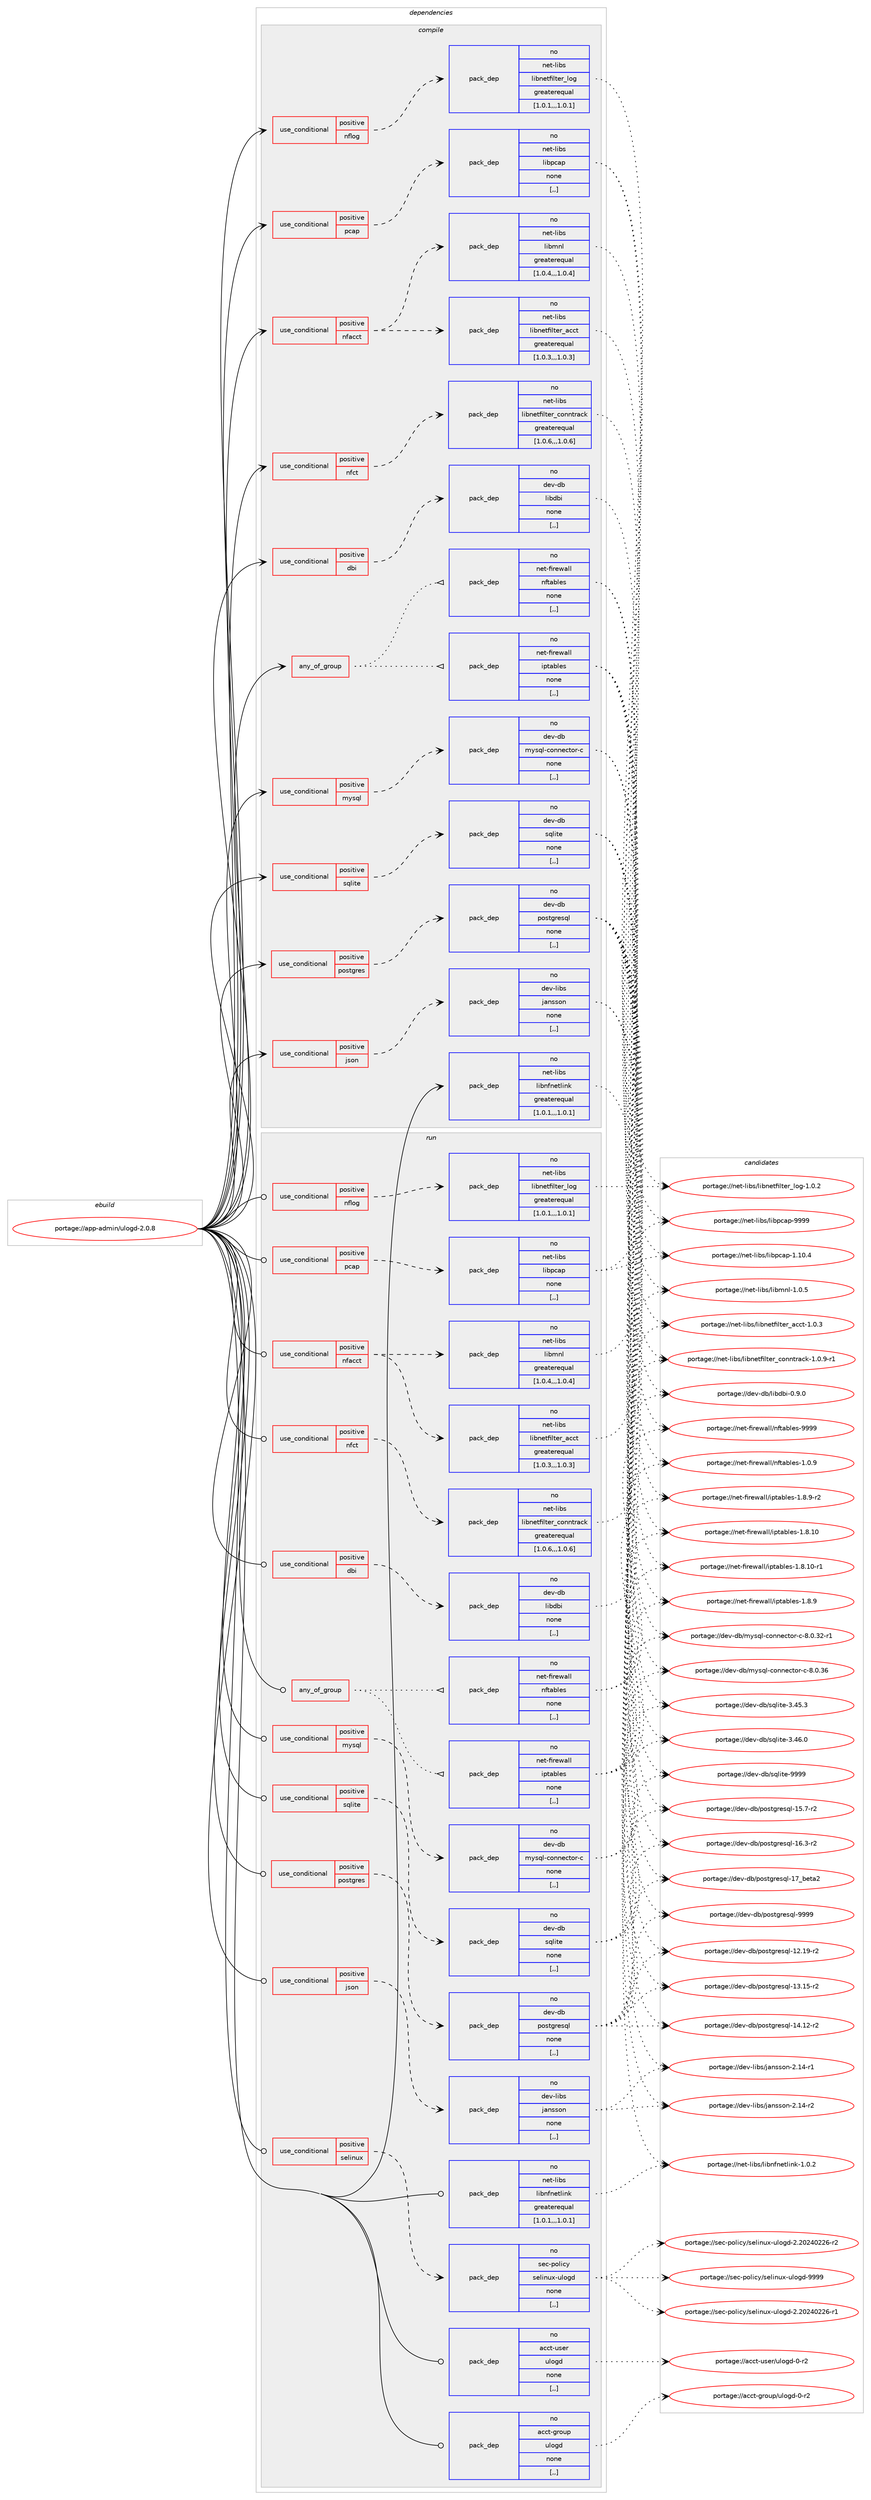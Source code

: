 digraph prolog {

# *************
# Graph options
# *************

newrank=true;
concentrate=true;
compound=true;
graph [rankdir=LR,fontname=Helvetica,fontsize=10,ranksep=1.5];#, ranksep=2.5, nodesep=0.2];
edge  [arrowhead=vee];
node  [fontname=Helvetica,fontsize=10];

# **********
# The ebuild
# **********

subgraph cluster_leftcol {
color=gray;
label=<<i>ebuild</i>>;
id [label="portage://app-admin/ulogd-2.0.8", color=red, width=4, href="../app-admin/ulogd-2.0.8.svg"];
}

# ****************
# The dependencies
# ****************

subgraph cluster_midcol {
color=gray;
label=<<i>dependencies</i>>;
subgraph cluster_compile {
fillcolor="#eeeeee";
style=filled;
label=<<i>compile</i>>;
subgraph any24 {
dependency5453 [label=<<TABLE BORDER="0" CELLBORDER="1" CELLSPACING="0" CELLPADDING="4"><TR><TD CELLPADDING="10">any_of_group</TD></TR></TABLE>>, shape=none, color=red];subgraph pack4029 {
dependency5454 [label=<<TABLE BORDER="0" CELLBORDER="1" CELLSPACING="0" CELLPADDING="4" WIDTH="220"><TR><TD ROWSPAN="6" CELLPADDING="30">pack_dep</TD></TR><TR><TD WIDTH="110">no</TD></TR><TR><TD>net-firewall</TD></TR><TR><TD>iptables</TD></TR><TR><TD>none</TD></TR><TR><TD>[,,]</TD></TR></TABLE>>, shape=none, color=blue];
}
dependency5453:e -> dependency5454:w [weight=20,style="dotted",arrowhead="oinv"];
subgraph pack4030 {
dependency5455 [label=<<TABLE BORDER="0" CELLBORDER="1" CELLSPACING="0" CELLPADDING="4" WIDTH="220"><TR><TD ROWSPAN="6" CELLPADDING="30">pack_dep</TD></TR><TR><TD WIDTH="110">no</TD></TR><TR><TD>net-firewall</TD></TR><TR><TD>nftables</TD></TR><TR><TD>none</TD></TR><TR><TD>[,,]</TD></TR></TABLE>>, shape=none, color=blue];
}
dependency5453:e -> dependency5455:w [weight=20,style="dotted",arrowhead="oinv"];
}
id:e -> dependency5453:w [weight=20,style="solid",arrowhead="vee"];
subgraph cond1402 {
dependency5456 [label=<<TABLE BORDER="0" CELLBORDER="1" CELLSPACING="0" CELLPADDING="4"><TR><TD ROWSPAN="3" CELLPADDING="10">use_conditional</TD></TR><TR><TD>positive</TD></TR><TR><TD>dbi</TD></TR></TABLE>>, shape=none, color=red];
subgraph pack4031 {
dependency5457 [label=<<TABLE BORDER="0" CELLBORDER="1" CELLSPACING="0" CELLPADDING="4" WIDTH="220"><TR><TD ROWSPAN="6" CELLPADDING="30">pack_dep</TD></TR><TR><TD WIDTH="110">no</TD></TR><TR><TD>dev-db</TD></TR><TR><TD>libdbi</TD></TR><TR><TD>none</TD></TR><TR><TD>[,,]</TD></TR></TABLE>>, shape=none, color=blue];
}
dependency5456:e -> dependency5457:w [weight=20,style="dashed",arrowhead="vee"];
}
id:e -> dependency5456:w [weight=20,style="solid",arrowhead="vee"];
subgraph cond1403 {
dependency5458 [label=<<TABLE BORDER="0" CELLBORDER="1" CELLSPACING="0" CELLPADDING="4"><TR><TD ROWSPAN="3" CELLPADDING="10">use_conditional</TD></TR><TR><TD>positive</TD></TR><TR><TD>json</TD></TR></TABLE>>, shape=none, color=red];
subgraph pack4032 {
dependency5459 [label=<<TABLE BORDER="0" CELLBORDER="1" CELLSPACING="0" CELLPADDING="4" WIDTH="220"><TR><TD ROWSPAN="6" CELLPADDING="30">pack_dep</TD></TR><TR><TD WIDTH="110">no</TD></TR><TR><TD>dev-libs</TD></TR><TR><TD>jansson</TD></TR><TR><TD>none</TD></TR><TR><TD>[,,]</TD></TR></TABLE>>, shape=none, color=blue];
}
dependency5458:e -> dependency5459:w [weight=20,style="dashed",arrowhead="vee"];
}
id:e -> dependency5458:w [weight=20,style="solid",arrowhead="vee"];
subgraph cond1404 {
dependency5460 [label=<<TABLE BORDER="0" CELLBORDER="1" CELLSPACING="0" CELLPADDING="4"><TR><TD ROWSPAN="3" CELLPADDING="10">use_conditional</TD></TR><TR><TD>positive</TD></TR><TR><TD>mysql</TD></TR></TABLE>>, shape=none, color=red];
subgraph pack4033 {
dependency5461 [label=<<TABLE BORDER="0" CELLBORDER="1" CELLSPACING="0" CELLPADDING="4" WIDTH="220"><TR><TD ROWSPAN="6" CELLPADDING="30">pack_dep</TD></TR><TR><TD WIDTH="110">no</TD></TR><TR><TD>dev-db</TD></TR><TR><TD>mysql-connector-c</TD></TR><TR><TD>none</TD></TR><TR><TD>[,,]</TD></TR></TABLE>>, shape=none, color=blue];
}
dependency5460:e -> dependency5461:w [weight=20,style="dashed",arrowhead="vee"];
}
id:e -> dependency5460:w [weight=20,style="solid",arrowhead="vee"];
subgraph cond1405 {
dependency5462 [label=<<TABLE BORDER="0" CELLBORDER="1" CELLSPACING="0" CELLPADDING="4"><TR><TD ROWSPAN="3" CELLPADDING="10">use_conditional</TD></TR><TR><TD>positive</TD></TR><TR><TD>nfacct</TD></TR></TABLE>>, shape=none, color=red];
subgraph pack4034 {
dependency5463 [label=<<TABLE BORDER="0" CELLBORDER="1" CELLSPACING="0" CELLPADDING="4" WIDTH="220"><TR><TD ROWSPAN="6" CELLPADDING="30">pack_dep</TD></TR><TR><TD WIDTH="110">no</TD></TR><TR><TD>net-libs</TD></TR><TR><TD>libmnl</TD></TR><TR><TD>greaterequal</TD></TR><TR><TD>[1.0.4,,,1.0.4]</TD></TR></TABLE>>, shape=none, color=blue];
}
dependency5462:e -> dependency5463:w [weight=20,style="dashed",arrowhead="vee"];
subgraph pack4035 {
dependency5464 [label=<<TABLE BORDER="0" CELLBORDER="1" CELLSPACING="0" CELLPADDING="4" WIDTH="220"><TR><TD ROWSPAN="6" CELLPADDING="30">pack_dep</TD></TR><TR><TD WIDTH="110">no</TD></TR><TR><TD>net-libs</TD></TR><TR><TD>libnetfilter_acct</TD></TR><TR><TD>greaterequal</TD></TR><TR><TD>[1.0.3,,,1.0.3]</TD></TR></TABLE>>, shape=none, color=blue];
}
dependency5462:e -> dependency5464:w [weight=20,style="dashed",arrowhead="vee"];
}
id:e -> dependency5462:w [weight=20,style="solid",arrowhead="vee"];
subgraph cond1406 {
dependency5465 [label=<<TABLE BORDER="0" CELLBORDER="1" CELLSPACING="0" CELLPADDING="4"><TR><TD ROWSPAN="3" CELLPADDING="10">use_conditional</TD></TR><TR><TD>positive</TD></TR><TR><TD>nfct</TD></TR></TABLE>>, shape=none, color=red];
subgraph pack4036 {
dependency5466 [label=<<TABLE BORDER="0" CELLBORDER="1" CELLSPACING="0" CELLPADDING="4" WIDTH="220"><TR><TD ROWSPAN="6" CELLPADDING="30">pack_dep</TD></TR><TR><TD WIDTH="110">no</TD></TR><TR><TD>net-libs</TD></TR><TR><TD>libnetfilter_conntrack</TD></TR><TR><TD>greaterequal</TD></TR><TR><TD>[1.0.6,,,1.0.6]</TD></TR></TABLE>>, shape=none, color=blue];
}
dependency5465:e -> dependency5466:w [weight=20,style="dashed",arrowhead="vee"];
}
id:e -> dependency5465:w [weight=20,style="solid",arrowhead="vee"];
subgraph cond1407 {
dependency5467 [label=<<TABLE BORDER="0" CELLBORDER="1" CELLSPACING="0" CELLPADDING="4"><TR><TD ROWSPAN="3" CELLPADDING="10">use_conditional</TD></TR><TR><TD>positive</TD></TR><TR><TD>nflog</TD></TR></TABLE>>, shape=none, color=red];
subgraph pack4037 {
dependency5468 [label=<<TABLE BORDER="0" CELLBORDER="1" CELLSPACING="0" CELLPADDING="4" WIDTH="220"><TR><TD ROWSPAN="6" CELLPADDING="30">pack_dep</TD></TR><TR><TD WIDTH="110">no</TD></TR><TR><TD>net-libs</TD></TR><TR><TD>libnetfilter_log</TD></TR><TR><TD>greaterequal</TD></TR><TR><TD>[1.0.1,,,1.0.1]</TD></TR></TABLE>>, shape=none, color=blue];
}
dependency5467:e -> dependency5468:w [weight=20,style="dashed",arrowhead="vee"];
}
id:e -> dependency5467:w [weight=20,style="solid",arrowhead="vee"];
subgraph cond1408 {
dependency5469 [label=<<TABLE BORDER="0" CELLBORDER="1" CELLSPACING="0" CELLPADDING="4"><TR><TD ROWSPAN="3" CELLPADDING="10">use_conditional</TD></TR><TR><TD>positive</TD></TR><TR><TD>pcap</TD></TR></TABLE>>, shape=none, color=red];
subgraph pack4038 {
dependency5470 [label=<<TABLE BORDER="0" CELLBORDER="1" CELLSPACING="0" CELLPADDING="4" WIDTH="220"><TR><TD ROWSPAN="6" CELLPADDING="30">pack_dep</TD></TR><TR><TD WIDTH="110">no</TD></TR><TR><TD>net-libs</TD></TR><TR><TD>libpcap</TD></TR><TR><TD>none</TD></TR><TR><TD>[,,]</TD></TR></TABLE>>, shape=none, color=blue];
}
dependency5469:e -> dependency5470:w [weight=20,style="dashed",arrowhead="vee"];
}
id:e -> dependency5469:w [weight=20,style="solid",arrowhead="vee"];
subgraph cond1409 {
dependency5471 [label=<<TABLE BORDER="0" CELLBORDER="1" CELLSPACING="0" CELLPADDING="4"><TR><TD ROWSPAN="3" CELLPADDING="10">use_conditional</TD></TR><TR><TD>positive</TD></TR><TR><TD>postgres</TD></TR></TABLE>>, shape=none, color=red];
subgraph pack4039 {
dependency5472 [label=<<TABLE BORDER="0" CELLBORDER="1" CELLSPACING="0" CELLPADDING="4" WIDTH="220"><TR><TD ROWSPAN="6" CELLPADDING="30">pack_dep</TD></TR><TR><TD WIDTH="110">no</TD></TR><TR><TD>dev-db</TD></TR><TR><TD>postgresql</TD></TR><TR><TD>none</TD></TR><TR><TD>[,,]</TD></TR></TABLE>>, shape=none, color=blue];
}
dependency5471:e -> dependency5472:w [weight=20,style="dashed",arrowhead="vee"];
}
id:e -> dependency5471:w [weight=20,style="solid",arrowhead="vee"];
subgraph cond1410 {
dependency5473 [label=<<TABLE BORDER="0" CELLBORDER="1" CELLSPACING="0" CELLPADDING="4"><TR><TD ROWSPAN="3" CELLPADDING="10">use_conditional</TD></TR><TR><TD>positive</TD></TR><TR><TD>sqlite</TD></TR></TABLE>>, shape=none, color=red];
subgraph pack4040 {
dependency5474 [label=<<TABLE BORDER="0" CELLBORDER="1" CELLSPACING="0" CELLPADDING="4" WIDTH="220"><TR><TD ROWSPAN="6" CELLPADDING="30">pack_dep</TD></TR><TR><TD WIDTH="110">no</TD></TR><TR><TD>dev-db</TD></TR><TR><TD>sqlite</TD></TR><TR><TD>none</TD></TR><TR><TD>[,,]</TD></TR></TABLE>>, shape=none, color=blue];
}
dependency5473:e -> dependency5474:w [weight=20,style="dashed",arrowhead="vee"];
}
id:e -> dependency5473:w [weight=20,style="solid",arrowhead="vee"];
subgraph pack4041 {
dependency5475 [label=<<TABLE BORDER="0" CELLBORDER="1" CELLSPACING="0" CELLPADDING="4" WIDTH="220"><TR><TD ROWSPAN="6" CELLPADDING="30">pack_dep</TD></TR><TR><TD WIDTH="110">no</TD></TR><TR><TD>net-libs</TD></TR><TR><TD>libnfnetlink</TD></TR><TR><TD>greaterequal</TD></TR><TR><TD>[1.0.1,,,1.0.1]</TD></TR></TABLE>>, shape=none, color=blue];
}
id:e -> dependency5475:w [weight=20,style="solid",arrowhead="vee"];
}
subgraph cluster_compileandrun {
fillcolor="#eeeeee";
style=filled;
label=<<i>compile and run</i>>;
}
subgraph cluster_run {
fillcolor="#eeeeee";
style=filled;
label=<<i>run</i>>;
subgraph any25 {
dependency5476 [label=<<TABLE BORDER="0" CELLBORDER="1" CELLSPACING="0" CELLPADDING="4"><TR><TD CELLPADDING="10">any_of_group</TD></TR></TABLE>>, shape=none, color=red];subgraph pack4042 {
dependency5477 [label=<<TABLE BORDER="0" CELLBORDER="1" CELLSPACING="0" CELLPADDING="4" WIDTH="220"><TR><TD ROWSPAN="6" CELLPADDING="30">pack_dep</TD></TR><TR><TD WIDTH="110">no</TD></TR><TR><TD>net-firewall</TD></TR><TR><TD>iptables</TD></TR><TR><TD>none</TD></TR><TR><TD>[,,]</TD></TR></TABLE>>, shape=none, color=blue];
}
dependency5476:e -> dependency5477:w [weight=20,style="dotted",arrowhead="oinv"];
subgraph pack4043 {
dependency5478 [label=<<TABLE BORDER="0" CELLBORDER="1" CELLSPACING="0" CELLPADDING="4" WIDTH="220"><TR><TD ROWSPAN="6" CELLPADDING="30">pack_dep</TD></TR><TR><TD WIDTH="110">no</TD></TR><TR><TD>net-firewall</TD></TR><TR><TD>nftables</TD></TR><TR><TD>none</TD></TR><TR><TD>[,,]</TD></TR></TABLE>>, shape=none, color=blue];
}
dependency5476:e -> dependency5478:w [weight=20,style="dotted",arrowhead="oinv"];
}
id:e -> dependency5476:w [weight=20,style="solid",arrowhead="odot"];
subgraph cond1411 {
dependency5479 [label=<<TABLE BORDER="0" CELLBORDER="1" CELLSPACING="0" CELLPADDING="4"><TR><TD ROWSPAN="3" CELLPADDING="10">use_conditional</TD></TR><TR><TD>positive</TD></TR><TR><TD>dbi</TD></TR></TABLE>>, shape=none, color=red];
subgraph pack4044 {
dependency5480 [label=<<TABLE BORDER="0" CELLBORDER="1" CELLSPACING="0" CELLPADDING="4" WIDTH="220"><TR><TD ROWSPAN="6" CELLPADDING="30">pack_dep</TD></TR><TR><TD WIDTH="110">no</TD></TR><TR><TD>dev-db</TD></TR><TR><TD>libdbi</TD></TR><TR><TD>none</TD></TR><TR><TD>[,,]</TD></TR></TABLE>>, shape=none, color=blue];
}
dependency5479:e -> dependency5480:w [weight=20,style="dashed",arrowhead="vee"];
}
id:e -> dependency5479:w [weight=20,style="solid",arrowhead="odot"];
subgraph cond1412 {
dependency5481 [label=<<TABLE BORDER="0" CELLBORDER="1" CELLSPACING="0" CELLPADDING="4"><TR><TD ROWSPAN="3" CELLPADDING="10">use_conditional</TD></TR><TR><TD>positive</TD></TR><TR><TD>json</TD></TR></TABLE>>, shape=none, color=red];
subgraph pack4045 {
dependency5482 [label=<<TABLE BORDER="0" CELLBORDER="1" CELLSPACING="0" CELLPADDING="4" WIDTH="220"><TR><TD ROWSPAN="6" CELLPADDING="30">pack_dep</TD></TR><TR><TD WIDTH="110">no</TD></TR><TR><TD>dev-libs</TD></TR><TR><TD>jansson</TD></TR><TR><TD>none</TD></TR><TR><TD>[,,]</TD></TR></TABLE>>, shape=none, color=blue];
}
dependency5481:e -> dependency5482:w [weight=20,style="dashed",arrowhead="vee"];
}
id:e -> dependency5481:w [weight=20,style="solid",arrowhead="odot"];
subgraph cond1413 {
dependency5483 [label=<<TABLE BORDER="0" CELLBORDER="1" CELLSPACING="0" CELLPADDING="4"><TR><TD ROWSPAN="3" CELLPADDING="10">use_conditional</TD></TR><TR><TD>positive</TD></TR><TR><TD>mysql</TD></TR></TABLE>>, shape=none, color=red];
subgraph pack4046 {
dependency5484 [label=<<TABLE BORDER="0" CELLBORDER="1" CELLSPACING="0" CELLPADDING="4" WIDTH="220"><TR><TD ROWSPAN="6" CELLPADDING="30">pack_dep</TD></TR><TR><TD WIDTH="110">no</TD></TR><TR><TD>dev-db</TD></TR><TR><TD>mysql-connector-c</TD></TR><TR><TD>none</TD></TR><TR><TD>[,,]</TD></TR></TABLE>>, shape=none, color=blue];
}
dependency5483:e -> dependency5484:w [weight=20,style="dashed",arrowhead="vee"];
}
id:e -> dependency5483:w [weight=20,style="solid",arrowhead="odot"];
subgraph cond1414 {
dependency5485 [label=<<TABLE BORDER="0" CELLBORDER="1" CELLSPACING="0" CELLPADDING="4"><TR><TD ROWSPAN="3" CELLPADDING="10">use_conditional</TD></TR><TR><TD>positive</TD></TR><TR><TD>nfacct</TD></TR></TABLE>>, shape=none, color=red];
subgraph pack4047 {
dependency5486 [label=<<TABLE BORDER="0" CELLBORDER="1" CELLSPACING="0" CELLPADDING="4" WIDTH="220"><TR><TD ROWSPAN="6" CELLPADDING="30">pack_dep</TD></TR><TR><TD WIDTH="110">no</TD></TR><TR><TD>net-libs</TD></TR><TR><TD>libmnl</TD></TR><TR><TD>greaterequal</TD></TR><TR><TD>[1.0.4,,,1.0.4]</TD></TR></TABLE>>, shape=none, color=blue];
}
dependency5485:e -> dependency5486:w [weight=20,style="dashed",arrowhead="vee"];
subgraph pack4048 {
dependency5487 [label=<<TABLE BORDER="0" CELLBORDER="1" CELLSPACING="0" CELLPADDING="4" WIDTH="220"><TR><TD ROWSPAN="6" CELLPADDING="30">pack_dep</TD></TR><TR><TD WIDTH="110">no</TD></TR><TR><TD>net-libs</TD></TR><TR><TD>libnetfilter_acct</TD></TR><TR><TD>greaterequal</TD></TR><TR><TD>[1.0.3,,,1.0.3]</TD></TR></TABLE>>, shape=none, color=blue];
}
dependency5485:e -> dependency5487:w [weight=20,style="dashed",arrowhead="vee"];
}
id:e -> dependency5485:w [weight=20,style="solid",arrowhead="odot"];
subgraph cond1415 {
dependency5488 [label=<<TABLE BORDER="0" CELLBORDER="1" CELLSPACING="0" CELLPADDING="4"><TR><TD ROWSPAN="3" CELLPADDING="10">use_conditional</TD></TR><TR><TD>positive</TD></TR><TR><TD>nfct</TD></TR></TABLE>>, shape=none, color=red];
subgraph pack4049 {
dependency5489 [label=<<TABLE BORDER="0" CELLBORDER="1" CELLSPACING="0" CELLPADDING="4" WIDTH="220"><TR><TD ROWSPAN="6" CELLPADDING="30">pack_dep</TD></TR><TR><TD WIDTH="110">no</TD></TR><TR><TD>net-libs</TD></TR><TR><TD>libnetfilter_conntrack</TD></TR><TR><TD>greaterequal</TD></TR><TR><TD>[1.0.6,,,1.0.6]</TD></TR></TABLE>>, shape=none, color=blue];
}
dependency5488:e -> dependency5489:w [weight=20,style="dashed",arrowhead="vee"];
}
id:e -> dependency5488:w [weight=20,style="solid",arrowhead="odot"];
subgraph cond1416 {
dependency5490 [label=<<TABLE BORDER="0" CELLBORDER="1" CELLSPACING="0" CELLPADDING="4"><TR><TD ROWSPAN="3" CELLPADDING="10">use_conditional</TD></TR><TR><TD>positive</TD></TR><TR><TD>nflog</TD></TR></TABLE>>, shape=none, color=red];
subgraph pack4050 {
dependency5491 [label=<<TABLE BORDER="0" CELLBORDER="1" CELLSPACING="0" CELLPADDING="4" WIDTH="220"><TR><TD ROWSPAN="6" CELLPADDING="30">pack_dep</TD></TR><TR><TD WIDTH="110">no</TD></TR><TR><TD>net-libs</TD></TR><TR><TD>libnetfilter_log</TD></TR><TR><TD>greaterequal</TD></TR><TR><TD>[1.0.1,,,1.0.1]</TD></TR></TABLE>>, shape=none, color=blue];
}
dependency5490:e -> dependency5491:w [weight=20,style="dashed",arrowhead="vee"];
}
id:e -> dependency5490:w [weight=20,style="solid",arrowhead="odot"];
subgraph cond1417 {
dependency5492 [label=<<TABLE BORDER="0" CELLBORDER="1" CELLSPACING="0" CELLPADDING="4"><TR><TD ROWSPAN="3" CELLPADDING="10">use_conditional</TD></TR><TR><TD>positive</TD></TR><TR><TD>pcap</TD></TR></TABLE>>, shape=none, color=red];
subgraph pack4051 {
dependency5493 [label=<<TABLE BORDER="0" CELLBORDER="1" CELLSPACING="0" CELLPADDING="4" WIDTH="220"><TR><TD ROWSPAN="6" CELLPADDING="30">pack_dep</TD></TR><TR><TD WIDTH="110">no</TD></TR><TR><TD>net-libs</TD></TR><TR><TD>libpcap</TD></TR><TR><TD>none</TD></TR><TR><TD>[,,]</TD></TR></TABLE>>, shape=none, color=blue];
}
dependency5492:e -> dependency5493:w [weight=20,style="dashed",arrowhead="vee"];
}
id:e -> dependency5492:w [weight=20,style="solid",arrowhead="odot"];
subgraph cond1418 {
dependency5494 [label=<<TABLE BORDER="0" CELLBORDER="1" CELLSPACING="0" CELLPADDING="4"><TR><TD ROWSPAN="3" CELLPADDING="10">use_conditional</TD></TR><TR><TD>positive</TD></TR><TR><TD>postgres</TD></TR></TABLE>>, shape=none, color=red];
subgraph pack4052 {
dependency5495 [label=<<TABLE BORDER="0" CELLBORDER="1" CELLSPACING="0" CELLPADDING="4" WIDTH="220"><TR><TD ROWSPAN="6" CELLPADDING="30">pack_dep</TD></TR><TR><TD WIDTH="110">no</TD></TR><TR><TD>dev-db</TD></TR><TR><TD>postgresql</TD></TR><TR><TD>none</TD></TR><TR><TD>[,,]</TD></TR></TABLE>>, shape=none, color=blue];
}
dependency5494:e -> dependency5495:w [weight=20,style="dashed",arrowhead="vee"];
}
id:e -> dependency5494:w [weight=20,style="solid",arrowhead="odot"];
subgraph cond1419 {
dependency5496 [label=<<TABLE BORDER="0" CELLBORDER="1" CELLSPACING="0" CELLPADDING="4"><TR><TD ROWSPAN="3" CELLPADDING="10">use_conditional</TD></TR><TR><TD>positive</TD></TR><TR><TD>selinux</TD></TR></TABLE>>, shape=none, color=red];
subgraph pack4053 {
dependency5497 [label=<<TABLE BORDER="0" CELLBORDER="1" CELLSPACING="0" CELLPADDING="4" WIDTH="220"><TR><TD ROWSPAN="6" CELLPADDING="30">pack_dep</TD></TR><TR><TD WIDTH="110">no</TD></TR><TR><TD>sec-policy</TD></TR><TR><TD>selinux-ulogd</TD></TR><TR><TD>none</TD></TR><TR><TD>[,,]</TD></TR></TABLE>>, shape=none, color=blue];
}
dependency5496:e -> dependency5497:w [weight=20,style="dashed",arrowhead="vee"];
}
id:e -> dependency5496:w [weight=20,style="solid",arrowhead="odot"];
subgraph cond1420 {
dependency5498 [label=<<TABLE BORDER="0" CELLBORDER="1" CELLSPACING="0" CELLPADDING="4"><TR><TD ROWSPAN="3" CELLPADDING="10">use_conditional</TD></TR><TR><TD>positive</TD></TR><TR><TD>sqlite</TD></TR></TABLE>>, shape=none, color=red];
subgraph pack4054 {
dependency5499 [label=<<TABLE BORDER="0" CELLBORDER="1" CELLSPACING="0" CELLPADDING="4" WIDTH="220"><TR><TD ROWSPAN="6" CELLPADDING="30">pack_dep</TD></TR><TR><TD WIDTH="110">no</TD></TR><TR><TD>dev-db</TD></TR><TR><TD>sqlite</TD></TR><TR><TD>none</TD></TR><TR><TD>[,,]</TD></TR></TABLE>>, shape=none, color=blue];
}
dependency5498:e -> dependency5499:w [weight=20,style="dashed",arrowhead="vee"];
}
id:e -> dependency5498:w [weight=20,style="solid",arrowhead="odot"];
subgraph pack4055 {
dependency5500 [label=<<TABLE BORDER="0" CELLBORDER="1" CELLSPACING="0" CELLPADDING="4" WIDTH="220"><TR><TD ROWSPAN="6" CELLPADDING="30">pack_dep</TD></TR><TR><TD WIDTH="110">no</TD></TR><TR><TD>acct-group</TD></TR><TR><TD>ulogd</TD></TR><TR><TD>none</TD></TR><TR><TD>[,,]</TD></TR></TABLE>>, shape=none, color=blue];
}
id:e -> dependency5500:w [weight=20,style="solid",arrowhead="odot"];
subgraph pack4056 {
dependency5501 [label=<<TABLE BORDER="0" CELLBORDER="1" CELLSPACING="0" CELLPADDING="4" WIDTH="220"><TR><TD ROWSPAN="6" CELLPADDING="30">pack_dep</TD></TR><TR><TD WIDTH="110">no</TD></TR><TR><TD>acct-user</TD></TR><TR><TD>ulogd</TD></TR><TR><TD>none</TD></TR><TR><TD>[,,]</TD></TR></TABLE>>, shape=none, color=blue];
}
id:e -> dependency5501:w [weight=20,style="solid",arrowhead="odot"];
subgraph pack4057 {
dependency5502 [label=<<TABLE BORDER="0" CELLBORDER="1" CELLSPACING="0" CELLPADDING="4" WIDTH="220"><TR><TD ROWSPAN="6" CELLPADDING="30">pack_dep</TD></TR><TR><TD WIDTH="110">no</TD></TR><TR><TD>net-libs</TD></TR><TR><TD>libnfnetlink</TD></TR><TR><TD>greaterequal</TD></TR><TR><TD>[1.0.1,,,1.0.1]</TD></TR></TABLE>>, shape=none, color=blue];
}
id:e -> dependency5502:w [weight=20,style="solid",arrowhead="odot"];
}
}

# **************
# The candidates
# **************

subgraph cluster_choices {
rank=same;
color=gray;
label=<<i>candidates</i>>;

subgraph choice4029 {
color=black;
nodesep=1;
choice110101116451021051141011199710810847105112116979810810111545494656464948 [label="portage://net-firewall/iptables-1.8.10", color=red, width=4,href="../net-firewall/iptables-1.8.10.svg"];
choice1101011164510210511410111997108108471051121169798108101115454946564649484511449 [label="portage://net-firewall/iptables-1.8.10-r1", color=red, width=4,href="../net-firewall/iptables-1.8.10-r1.svg"];
choice1101011164510210511410111997108108471051121169798108101115454946564657 [label="portage://net-firewall/iptables-1.8.9", color=red, width=4,href="../net-firewall/iptables-1.8.9.svg"];
choice11010111645102105114101119971081084710511211697981081011154549465646574511450 [label="portage://net-firewall/iptables-1.8.9-r2", color=red, width=4,href="../net-firewall/iptables-1.8.9-r2.svg"];
dependency5454:e -> choice110101116451021051141011199710810847105112116979810810111545494656464948:w [style=dotted,weight="100"];
dependency5454:e -> choice1101011164510210511410111997108108471051121169798108101115454946564649484511449:w [style=dotted,weight="100"];
dependency5454:e -> choice1101011164510210511410111997108108471051121169798108101115454946564657:w [style=dotted,weight="100"];
dependency5454:e -> choice11010111645102105114101119971081084710511211697981081011154549465646574511450:w [style=dotted,weight="100"];
}
subgraph choice4030 {
color=black;
nodesep=1;
choice1101011164510210511410111997108108471101021169798108101115454946484657 [label="portage://net-firewall/nftables-1.0.9", color=red, width=4,href="../net-firewall/nftables-1.0.9.svg"];
choice11010111645102105114101119971081084711010211697981081011154557575757 [label="portage://net-firewall/nftables-9999", color=red, width=4,href="../net-firewall/nftables-9999.svg"];
dependency5455:e -> choice1101011164510210511410111997108108471101021169798108101115454946484657:w [style=dotted,weight="100"];
dependency5455:e -> choice11010111645102105114101119971081084711010211697981081011154557575757:w [style=dotted,weight="100"];
}
subgraph choice4031 {
color=black;
nodesep=1;
choice1001011184510098471081059810098105454846574648 [label="portage://dev-db/libdbi-0.9.0", color=red, width=4,href="../dev-db/libdbi-0.9.0.svg"];
dependency5457:e -> choice1001011184510098471081059810098105454846574648:w [style=dotted,weight="100"];
}
subgraph choice4032 {
color=black;
nodesep=1;
choice1001011184510810598115471069711011511511111045504649524511449 [label="portage://dev-libs/jansson-2.14-r1", color=red, width=4,href="../dev-libs/jansson-2.14-r1.svg"];
choice1001011184510810598115471069711011511511111045504649524511450 [label="portage://dev-libs/jansson-2.14-r2", color=red, width=4,href="../dev-libs/jansson-2.14-r2.svg"];
dependency5459:e -> choice1001011184510810598115471069711011511511111045504649524511449:w [style=dotted,weight="100"];
dependency5459:e -> choice1001011184510810598115471069711011511511111045504649524511450:w [style=dotted,weight="100"];
}
subgraph choice4033 {
color=black;
nodesep=1;
choice1001011184510098471091211151131084599111110110101991161111144599455646484651504511449 [label="portage://dev-db/mysql-connector-c-8.0.32-r1", color=red, width=4,href="../dev-db/mysql-connector-c-8.0.32-r1.svg"];
choice100101118451009847109121115113108459911111011010199116111114459945564648465154 [label="portage://dev-db/mysql-connector-c-8.0.36", color=red, width=4,href="../dev-db/mysql-connector-c-8.0.36.svg"];
dependency5461:e -> choice1001011184510098471091211151131084599111110110101991161111144599455646484651504511449:w [style=dotted,weight="100"];
dependency5461:e -> choice100101118451009847109121115113108459911111011010199116111114459945564648465154:w [style=dotted,weight="100"];
}
subgraph choice4034 {
color=black;
nodesep=1;
choice11010111645108105981154710810598109110108454946484653 [label="portage://net-libs/libmnl-1.0.5", color=red, width=4,href="../net-libs/libmnl-1.0.5.svg"];
dependency5463:e -> choice11010111645108105981154710810598109110108454946484653:w [style=dotted,weight="100"];
}
subgraph choice4035 {
color=black;
nodesep=1;
choice1101011164510810598115471081059811010111610210510811610111495979999116454946484651 [label="portage://net-libs/libnetfilter_acct-1.0.3", color=red, width=4,href="../net-libs/libnetfilter_acct-1.0.3.svg"];
dependency5464:e -> choice1101011164510810598115471081059811010111610210510811610111495979999116454946484651:w [style=dotted,weight="100"];
}
subgraph choice4036 {
color=black;
nodesep=1;
choice11010111645108105981154710810598110101116102105108116101114959911111011011611497991074549464846574511449 [label="portage://net-libs/libnetfilter_conntrack-1.0.9-r1", color=red, width=4,href="../net-libs/libnetfilter_conntrack-1.0.9-r1.svg"];
dependency5466:e -> choice11010111645108105981154710810598110101116102105108116101114959911111011011611497991074549464846574511449:w [style=dotted,weight="100"];
}
subgraph choice4037 {
color=black;
nodesep=1;
choice1101011164510810598115471081059811010111610210510811610111495108111103454946484650 [label="portage://net-libs/libnetfilter_log-1.0.2", color=red, width=4,href="../net-libs/libnetfilter_log-1.0.2.svg"];
dependency5468:e -> choice1101011164510810598115471081059811010111610210510811610111495108111103454946484650:w [style=dotted,weight="100"];
}
subgraph choice4038 {
color=black;
nodesep=1;
choice11010111645108105981154710810598112999711245494649484652 [label="portage://net-libs/libpcap-1.10.4", color=red, width=4,href="../net-libs/libpcap-1.10.4.svg"];
choice1101011164510810598115471081059811299971124557575757 [label="portage://net-libs/libpcap-9999", color=red, width=4,href="../net-libs/libpcap-9999.svg"];
dependency5470:e -> choice11010111645108105981154710810598112999711245494649484652:w [style=dotted,weight="100"];
dependency5470:e -> choice1101011164510810598115471081059811299971124557575757:w [style=dotted,weight="100"];
}
subgraph choice4039 {
color=black;
nodesep=1;
choice1001011184510098471121111151161031141011151131084549504649574511450 [label="portage://dev-db/postgresql-12.19-r2", color=red, width=4,href="../dev-db/postgresql-12.19-r2.svg"];
choice1001011184510098471121111151161031141011151131084549514649534511450 [label="portage://dev-db/postgresql-13.15-r2", color=red, width=4,href="../dev-db/postgresql-13.15-r2.svg"];
choice1001011184510098471121111151161031141011151131084549524649504511450 [label="portage://dev-db/postgresql-14.12-r2", color=red, width=4,href="../dev-db/postgresql-14.12-r2.svg"];
choice10010111845100984711211111511610311410111511310845495346554511450 [label="portage://dev-db/postgresql-15.7-r2", color=red, width=4,href="../dev-db/postgresql-15.7-r2.svg"];
choice10010111845100984711211111511610311410111511310845495446514511450 [label="portage://dev-db/postgresql-16.3-r2", color=red, width=4,href="../dev-db/postgresql-16.3-r2.svg"];
choice10010111845100984711211111511610311410111511310845495595981011169750 [label="portage://dev-db/postgresql-17_beta2", color=red, width=4,href="../dev-db/postgresql-17_beta2.svg"];
choice1001011184510098471121111151161031141011151131084557575757 [label="portage://dev-db/postgresql-9999", color=red, width=4,href="../dev-db/postgresql-9999.svg"];
dependency5472:e -> choice1001011184510098471121111151161031141011151131084549504649574511450:w [style=dotted,weight="100"];
dependency5472:e -> choice1001011184510098471121111151161031141011151131084549514649534511450:w [style=dotted,weight="100"];
dependency5472:e -> choice1001011184510098471121111151161031141011151131084549524649504511450:w [style=dotted,weight="100"];
dependency5472:e -> choice10010111845100984711211111511610311410111511310845495346554511450:w [style=dotted,weight="100"];
dependency5472:e -> choice10010111845100984711211111511610311410111511310845495446514511450:w [style=dotted,weight="100"];
dependency5472:e -> choice10010111845100984711211111511610311410111511310845495595981011169750:w [style=dotted,weight="100"];
dependency5472:e -> choice1001011184510098471121111151161031141011151131084557575757:w [style=dotted,weight="100"];
}
subgraph choice4040 {
color=black;
nodesep=1;
choice10010111845100984711511310810511610145514652534651 [label="portage://dev-db/sqlite-3.45.3", color=red, width=4,href="../dev-db/sqlite-3.45.3.svg"];
choice10010111845100984711511310810511610145514652544648 [label="portage://dev-db/sqlite-3.46.0", color=red, width=4,href="../dev-db/sqlite-3.46.0.svg"];
choice1001011184510098471151131081051161014557575757 [label="portage://dev-db/sqlite-9999", color=red, width=4,href="../dev-db/sqlite-9999.svg"];
dependency5474:e -> choice10010111845100984711511310810511610145514652534651:w [style=dotted,weight="100"];
dependency5474:e -> choice10010111845100984711511310810511610145514652544648:w [style=dotted,weight="100"];
dependency5474:e -> choice1001011184510098471151131081051161014557575757:w [style=dotted,weight="100"];
}
subgraph choice4041 {
color=black;
nodesep=1;
choice11010111645108105981154710810598110102110101116108105110107454946484650 [label="portage://net-libs/libnfnetlink-1.0.2", color=red, width=4,href="../net-libs/libnfnetlink-1.0.2.svg"];
dependency5475:e -> choice11010111645108105981154710810598110102110101116108105110107454946484650:w [style=dotted,weight="100"];
}
subgraph choice4042 {
color=black;
nodesep=1;
choice110101116451021051141011199710810847105112116979810810111545494656464948 [label="portage://net-firewall/iptables-1.8.10", color=red, width=4,href="../net-firewall/iptables-1.8.10.svg"];
choice1101011164510210511410111997108108471051121169798108101115454946564649484511449 [label="portage://net-firewall/iptables-1.8.10-r1", color=red, width=4,href="../net-firewall/iptables-1.8.10-r1.svg"];
choice1101011164510210511410111997108108471051121169798108101115454946564657 [label="portage://net-firewall/iptables-1.8.9", color=red, width=4,href="../net-firewall/iptables-1.8.9.svg"];
choice11010111645102105114101119971081084710511211697981081011154549465646574511450 [label="portage://net-firewall/iptables-1.8.9-r2", color=red, width=4,href="../net-firewall/iptables-1.8.9-r2.svg"];
dependency5477:e -> choice110101116451021051141011199710810847105112116979810810111545494656464948:w [style=dotted,weight="100"];
dependency5477:e -> choice1101011164510210511410111997108108471051121169798108101115454946564649484511449:w [style=dotted,weight="100"];
dependency5477:e -> choice1101011164510210511410111997108108471051121169798108101115454946564657:w [style=dotted,weight="100"];
dependency5477:e -> choice11010111645102105114101119971081084710511211697981081011154549465646574511450:w [style=dotted,weight="100"];
}
subgraph choice4043 {
color=black;
nodesep=1;
choice1101011164510210511410111997108108471101021169798108101115454946484657 [label="portage://net-firewall/nftables-1.0.9", color=red, width=4,href="../net-firewall/nftables-1.0.9.svg"];
choice11010111645102105114101119971081084711010211697981081011154557575757 [label="portage://net-firewall/nftables-9999", color=red, width=4,href="../net-firewall/nftables-9999.svg"];
dependency5478:e -> choice1101011164510210511410111997108108471101021169798108101115454946484657:w [style=dotted,weight="100"];
dependency5478:e -> choice11010111645102105114101119971081084711010211697981081011154557575757:w [style=dotted,weight="100"];
}
subgraph choice4044 {
color=black;
nodesep=1;
choice1001011184510098471081059810098105454846574648 [label="portage://dev-db/libdbi-0.9.0", color=red, width=4,href="../dev-db/libdbi-0.9.0.svg"];
dependency5480:e -> choice1001011184510098471081059810098105454846574648:w [style=dotted,weight="100"];
}
subgraph choice4045 {
color=black;
nodesep=1;
choice1001011184510810598115471069711011511511111045504649524511449 [label="portage://dev-libs/jansson-2.14-r1", color=red, width=4,href="../dev-libs/jansson-2.14-r1.svg"];
choice1001011184510810598115471069711011511511111045504649524511450 [label="portage://dev-libs/jansson-2.14-r2", color=red, width=4,href="../dev-libs/jansson-2.14-r2.svg"];
dependency5482:e -> choice1001011184510810598115471069711011511511111045504649524511449:w [style=dotted,weight="100"];
dependency5482:e -> choice1001011184510810598115471069711011511511111045504649524511450:w [style=dotted,weight="100"];
}
subgraph choice4046 {
color=black;
nodesep=1;
choice1001011184510098471091211151131084599111110110101991161111144599455646484651504511449 [label="portage://dev-db/mysql-connector-c-8.0.32-r1", color=red, width=4,href="../dev-db/mysql-connector-c-8.0.32-r1.svg"];
choice100101118451009847109121115113108459911111011010199116111114459945564648465154 [label="portage://dev-db/mysql-connector-c-8.0.36", color=red, width=4,href="../dev-db/mysql-connector-c-8.0.36.svg"];
dependency5484:e -> choice1001011184510098471091211151131084599111110110101991161111144599455646484651504511449:w [style=dotted,weight="100"];
dependency5484:e -> choice100101118451009847109121115113108459911111011010199116111114459945564648465154:w [style=dotted,weight="100"];
}
subgraph choice4047 {
color=black;
nodesep=1;
choice11010111645108105981154710810598109110108454946484653 [label="portage://net-libs/libmnl-1.0.5", color=red, width=4,href="../net-libs/libmnl-1.0.5.svg"];
dependency5486:e -> choice11010111645108105981154710810598109110108454946484653:w [style=dotted,weight="100"];
}
subgraph choice4048 {
color=black;
nodesep=1;
choice1101011164510810598115471081059811010111610210510811610111495979999116454946484651 [label="portage://net-libs/libnetfilter_acct-1.0.3", color=red, width=4,href="../net-libs/libnetfilter_acct-1.0.3.svg"];
dependency5487:e -> choice1101011164510810598115471081059811010111610210510811610111495979999116454946484651:w [style=dotted,weight="100"];
}
subgraph choice4049 {
color=black;
nodesep=1;
choice11010111645108105981154710810598110101116102105108116101114959911111011011611497991074549464846574511449 [label="portage://net-libs/libnetfilter_conntrack-1.0.9-r1", color=red, width=4,href="../net-libs/libnetfilter_conntrack-1.0.9-r1.svg"];
dependency5489:e -> choice11010111645108105981154710810598110101116102105108116101114959911111011011611497991074549464846574511449:w [style=dotted,weight="100"];
}
subgraph choice4050 {
color=black;
nodesep=1;
choice1101011164510810598115471081059811010111610210510811610111495108111103454946484650 [label="portage://net-libs/libnetfilter_log-1.0.2", color=red, width=4,href="../net-libs/libnetfilter_log-1.0.2.svg"];
dependency5491:e -> choice1101011164510810598115471081059811010111610210510811610111495108111103454946484650:w [style=dotted,weight="100"];
}
subgraph choice4051 {
color=black;
nodesep=1;
choice11010111645108105981154710810598112999711245494649484652 [label="portage://net-libs/libpcap-1.10.4", color=red, width=4,href="../net-libs/libpcap-1.10.4.svg"];
choice1101011164510810598115471081059811299971124557575757 [label="portage://net-libs/libpcap-9999", color=red, width=4,href="../net-libs/libpcap-9999.svg"];
dependency5493:e -> choice11010111645108105981154710810598112999711245494649484652:w [style=dotted,weight="100"];
dependency5493:e -> choice1101011164510810598115471081059811299971124557575757:w [style=dotted,weight="100"];
}
subgraph choice4052 {
color=black;
nodesep=1;
choice1001011184510098471121111151161031141011151131084549504649574511450 [label="portage://dev-db/postgresql-12.19-r2", color=red, width=4,href="../dev-db/postgresql-12.19-r2.svg"];
choice1001011184510098471121111151161031141011151131084549514649534511450 [label="portage://dev-db/postgresql-13.15-r2", color=red, width=4,href="../dev-db/postgresql-13.15-r2.svg"];
choice1001011184510098471121111151161031141011151131084549524649504511450 [label="portage://dev-db/postgresql-14.12-r2", color=red, width=4,href="../dev-db/postgresql-14.12-r2.svg"];
choice10010111845100984711211111511610311410111511310845495346554511450 [label="portage://dev-db/postgresql-15.7-r2", color=red, width=4,href="../dev-db/postgresql-15.7-r2.svg"];
choice10010111845100984711211111511610311410111511310845495446514511450 [label="portage://dev-db/postgresql-16.3-r2", color=red, width=4,href="../dev-db/postgresql-16.3-r2.svg"];
choice10010111845100984711211111511610311410111511310845495595981011169750 [label="portage://dev-db/postgresql-17_beta2", color=red, width=4,href="../dev-db/postgresql-17_beta2.svg"];
choice1001011184510098471121111151161031141011151131084557575757 [label="portage://dev-db/postgresql-9999", color=red, width=4,href="../dev-db/postgresql-9999.svg"];
dependency5495:e -> choice1001011184510098471121111151161031141011151131084549504649574511450:w [style=dotted,weight="100"];
dependency5495:e -> choice1001011184510098471121111151161031141011151131084549514649534511450:w [style=dotted,weight="100"];
dependency5495:e -> choice1001011184510098471121111151161031141011151131084549524649504511450:w [style=dotted,weight="100"];
dependency5495:e -> choice10010111845100984711211111511610311410111511310845495346554511450:w [style=dotted,weight="100"];
dependency5495:e -> choice10010111845100984711211111511610311410111511310845495446514511450:w [style=dotted,weight="100"];
dependency5495:e -> choice10010111845100984711211111511610311410111511310845495595981011169750:w [style=dotted,weight="100"];
dependency5495:e -> choice1001011184510098471121111151161031141011151131084557575757:w [style=dotted,weight="100"];
}
subgraph choice4053 {
color=black;
nodesep=1;
choice115101994511211110810599121471151011081051101171204511710811110310045504650485052485050544511449 [label="portage://sec-policy/selinux-ulogd-2.20240226-r1", color=red, width=4,href="../sec-policy/selinux-ulogd-2.20240226-r1.svg"];
choice115101994511211110810599121471151011081051101171204511710811110310045504650485052485050544511450 [label="portage://sec-policy/selinux-ulogd-2.20240226-r2", color=red, width=4,href="../sec-policy/selinux-ulogd-2.20240226-r2.svg"];
choice11510199451121111081059912147115101108105110117120451171081111031004557575757 [label="portage://sec-policy/selinux-ulogd-9999", color=red, width=4,href="../sec-policy/selinux-ulogd-9999.svg"];
dependency5497:e -> choice115101994511211110810599121471151011081051101171204511710811110310045504650485052485050544511449:w [style=dotted,weight="100"];
dependency5497:e -> choice115101994511211110810599121471151011081051101171204511710811110310045504650485052485050544511450:w [style=dotted,weight="100"];
dependency5497:e -> choice11510199451121111081059912147115101108105110117120451171081111031004557575757:w [style=dotted,weight="100"];
}
subgraph choice4054 {
color=black;
nodesep=1;
choice10010111845100984711511310810511610145514652534651 [label="portage://dev-db/sqlite-3.45.3", color=red, width=4,href="../dev-db/sqlite-3.45.3.svg"];
choice10010111845100984711511310810511610145514652544648 [label="portage://dev-db/sqlite-3.46.0", color=red, width=4,href="../dev-db/sqlite-3.46.0.svg"];
choice1001011184510098471151131081051161014557575757 [label="portage://dev-db/sqlite-9999", color=red, width=4,href="../dev-db/sqlite-9999.svg"];
dependency5499:e -> choice10010111845100984711511310810511610145514652534651:w [style=dotted,weight="100"];
dependency5499:e -> choice10010111845100984711511310810511610145514652544648:w [style=dotted,weight="100"];
dependency5499:e -> choice1001011184510098471151131081051161014557575757:w [style=dotted,weight="100"];
}
subgraph choice4055 {
color=black;
nodesep=1;
choice979999116451031141111171124711710811110310045484511450 [label="portage://acct-group/ulogd-0-r2", color=red, width=4,href="../acct-group/ulogd-0-r2.svg"];
dependency5500:e -> choice979999116451031141111171124711710811110310045484511450:w [style=dotted,weight="100"];
}
subgraph choice4056 {
color=black;
nodesep=1;
choice979999116451171151011144711710811110310045484511450 [label="portage://acct-user/ulogd-0-r2", color=red, width=4,href="../acct-user/ulogd-0-r2.svg"];
dependency5501:e -> choice979999116451171151011144711710811110310045484511450:w [style=dotted,weight="100"];
}
subgraph choice4057 {
color=black;
nodesep=1;
choice11010111645108105981154710810598110102110101116108105110107454946484650 [label="portage://net-libs/libnfnetlink-1.0.2", color=red, width=4,href="../net-libs/libnfnetlink-1.0.2.svg"];
dependency5502:e -> choice11010111645108105981154710810598110102110101116108105110107454946484650:w [style=dotted,weight="100"];
}
}

}
